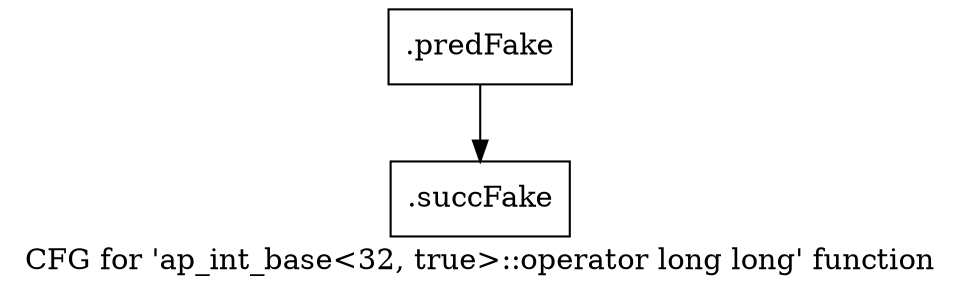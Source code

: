 digraph "CFG for 'ap_int_base\<32, true\>::operator long long' function" {
	label="CFG for 'ap_int_base\<32, true\>::operator long long' function";

	Node0x4606270 [shape=record,filename="",linenumber="",label="{.predFake}"];
	Node0x4606270 -> Node0x47b9640[ callList="" memoryops="" filename="/media/miguel/NewVolume/Linux/Xilinx/Vitis_HLS/2020.2/include/ap_int_base.h" execusionnum="18"];
	Node0x47b9640 [shape=record,filename="/media/miguel/NewVolume/Linux/Xilinx/Vitis_HLS/2020.2/include/ap_int_base.h",linenumber="534",label="{.succFake}"];
}
